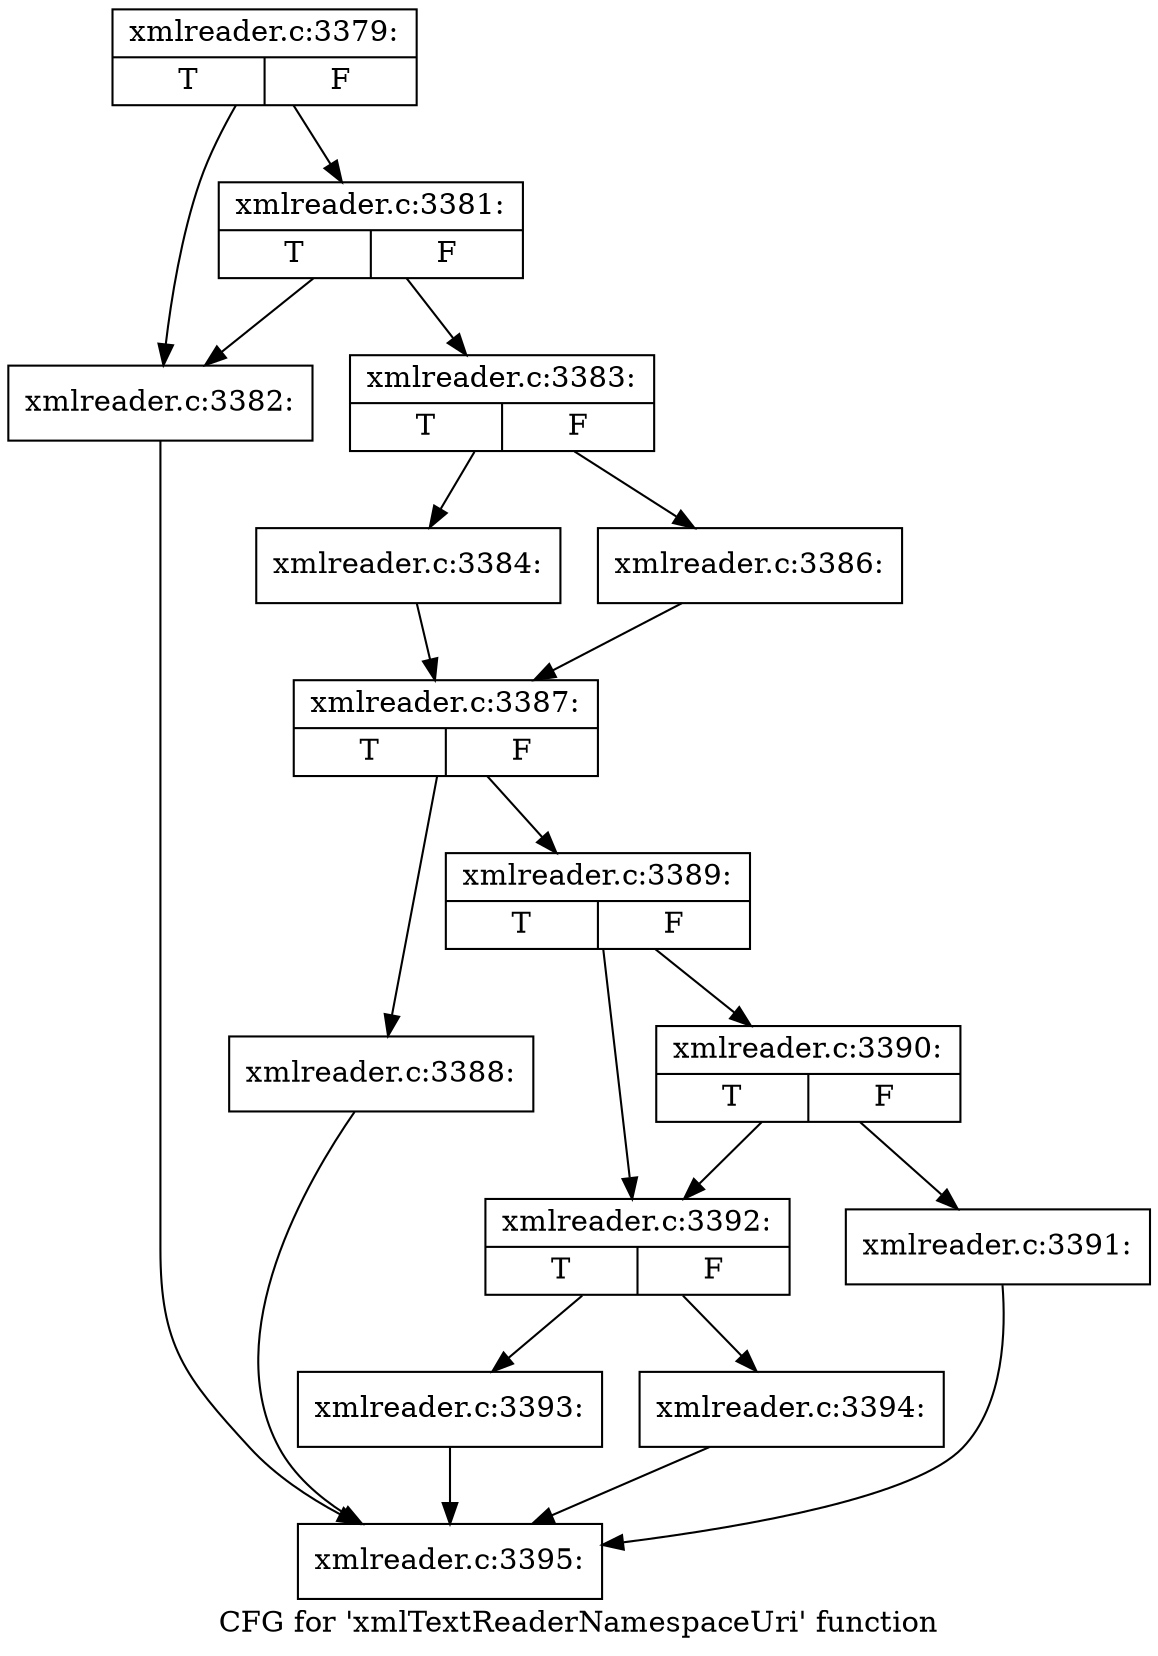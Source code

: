 digraph "CFG for 'xmlTextReaderNamespaceUri' function" {
	label="CFG for 'xmlTextReaderNamespaceUri' function";

	Node0x47f47c0 [shape=record,label="{xmlreader.c:3379:|{<s0>T|<s1>F}}"];
	Node0x47f47c0 -> Node0x47ec3e0;
	Node0x47f47c0 -> Node0x47ec480;
	Node0x47ec480 [shape=record,label="{xmlreader.c:3381:|{<s0>T|<s1>F}}"];
	Node0x47ec480 -> Node0x47ec3e0;
	Node0x47ec480 -> Node0x47ec430;
	Node0x47ec3e0 [shape=record,label="{xmlreader.c:3382:}"];
	Node0x47ec3e0 -> Node0x47ebe20;
	Node0x47ec430 [shape=record,label="{xmlreader.c:3383:|{<s0>T|<s1>F}}"];
	Node0x47ec430 -> Node0x47f5840;
	Node0x47ec430 -> Node0x47f58e0;
	Node0x47f5840 [shape=record,label="{xmlreader.c:3384:}"];
	Node0x47f5840 -> Node0x47f5890;
	Node0x47f58e0 [shape=record,label="{xmlreader.c:3386:}"];
	Node0x47f58e0 -> Node0x47f5890;
	Node0x47f5890 [shape=record,label="{xmlreader.c:3387:|{<s0>T|<s1>F}}"];
	Node0x47f5890 -> Node0x47f6330;
	Node0x47f5890 -> Node0x47f6380;
	Node0x47f6330 [shape=record,label="{xmlreader.c:3388:}"];
	Node0x47f6330 -> Node0x47ebe20;
	Node0x47f6380 [shape=record,label="{xmlreader.c:3389:|{<s0>T|<s1>F}}"];
	Node0x47f6380 -> Node0x47f6ad0;
	Node0x47f6380 -> Node0x47f6a80;
	Node0x47f6ad0 [shape=record,label="{xmlreader.c:3390:|{<s0>T|<s1>F}}"];
	Node0x47f6ad0 -> Node0x47f6a30;
	Node0x47f6ad0 -> Node0x47f6a80;
	Node0x47f6a30 [shape=record,label="{xmlreader.c:3391:}"];
	Node0x47f6a30 -> Node0x47ebe20;
	Node0x47f6a80 [shape=record,label="{xmlreader.c:3392:|{<s0>T|<s1>F}}"];
	Node0x47f6a80 -> Node0x47f73f0;
	Node0x47f6a80 -> Node0x47f7440;
	Node0x47f73f0 [shape=record,label="{xmlreader.c:3393:}"];
	Node0x47f73f0 -> Node0x47ebe20;
	Node0x47f7440 [shape=record,label="{xmlreader.c:3394:}"];
	Node0x47f7440 -> Node0x47ebe20;
	Node0x47ebe20 [shape=record,label="{xmlreader.c:3395:}"];
}
